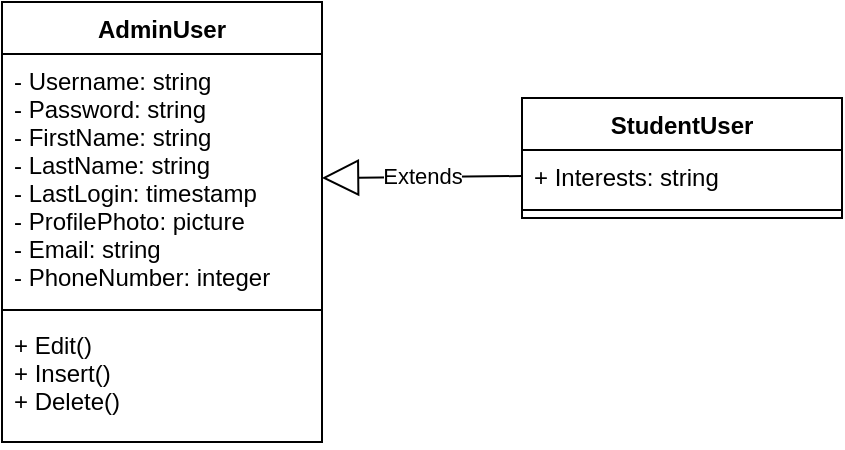 <mxfile version="10.6.7" type="github"><diagram id="EZ0TvLRl_FJyKpVmewVS" name="Page-1"><mxGraphModel dx="754" dy="467" grid="1" gridSize="10" guides="1" tooltips="1" connect="1" arrows="1" fold="1" page="1" pageScale="1" pageWidth="827" pageHeight="1169" background="none" math="0" shadow="0"><root><mxCell id="0"/><mxCell id="1" parent="0"/><mxCell id="pB6b74sO9JJKDSf5eKgj-1" value="AdminUser" style="swimlane;fontStyle=1;align=center;verticalAlign=top;childLayout=stackLayout;horizontal=1;startSize=26;horizontalStack=0;resizeParent=1;resizeParentMax=0;resizeLast=0;collapsible=1;marginBottom=0;" parent="1" vertex="1"><mxGeometry x="70" y="40" width="160" height="220" as="geometry"/></mxCell><mxCell id="pB6b74sO9JJKDSf5eKgj-2" value="- Username: string&#10;- Password: string&#10;- FirstName: string&#10;- LastName: string&#10;- LastLogin: timestamp&#10;- ProfilePhoto: picture&#10;- Email: string&#10;- PhoneNumber: integer&#10;" style="text;strokeColor=none;fillColor=none;align=left;verticalAlign=top;spacingLeft=4;spacingRight=4;overflow=hidden;rotatable=0;points=[[0,0.5],[1,0.5]];portConstraint=eastwest;" parent="pB6b74sO9JJKDSf5eKgj-1" vertex="1"><mxGeometry y="26" width="160" height="124" as="geometry"/></mxCell><mxCell id="pB6b74sO9JJKDSf5eKgj-3" value="" style="line;strokeWidth=1;fillColor=none;align=left;verticalAlign=middle;spacingTop=-1;spacingLeft=3;spacingRight=3;rotatable=0;labelPosition=right;points=[];portConstraint=eastwest;" parent="pB6b74sO9JJKDSf5eKgj-1" vertex="1"><mxGeometry y="150" width="160" height="8" as="geometry"/></mxCell><mxCell id="pB6b74sO9JJKDSf5eKgj-4" value="+ Edit()&#10;+ Insert()&#10;+ Delete()&#10;" style="text;strokeColor=none;fillColor=none;align=left;verticalAlign=top;spacingLeft=4;spacingRight=4;overflow=hidden;rotatable=0;points=[[0,0.5],[1,0.5]];portConstraint=eastwest;" parent="pB6b74sO9JJKDSf5eKgj-1" vertex="1"><mxGeometry y="158" width="160" height="62" as="geometry"/></mxCell><mxCell id="0-Y18pILD7j_gmOXSkXL-7" value="StudentUser" style="swimlane;fontStyle=1;align=center;verticalAlign=top;childLayout=stackLayout;horizontal=1;startSize=26;horizontalStack=0;resizeParent=1;resizeParentMax=0;resizeLast=0;collapsible=1;marginBottom=0;" parent="1" vertex="1"><mxGeometry x="330" y="88" width="160" height="60" as="geometry"/></mxCell><mxCell id="0-Y18pILD7j_gmOXSkXL-8" value="+ Interests: string" style="text;strokeColor=none;fillColor=none;align=left;verticalAlign=top;spacingLeft=4;spacingRight=4;overflow=hidden;rotatable=0;points=[[0,0.5],[1,0.5]];portConstraint=eastwest;" parent="0-Y18pILD7j_gmOXSkXL-7" vertex="1"><mxGeometry y="26" width="160" height="26" as="geometry"/></mxCell><mxCell id="0-Y18pILD7j_gmOXSkXL-9" value="" style="line;strokeWidth=1;fillColor=none;align=left;verticalAlign=middle;spacingTop=-1;spacingLeft=3;spacingRight=3;rotatable=0;labelPosition=right;points=[];portConstraint=eastwest;" parent="0-Y18pILD7j_gmOXSkXL-7" vertex="1"><mxGeometry y="52" width="160" height="8" as="geometry"/></mxCell><mxCell id="0-Y18pILD7j_gmOXSkXL-11" value="Extends" style="endArrow=block;endSize=16;endFill=0;html=1;exitX=0;exitY=0.5;exitDx=0;exitDy=0;entryX=1;entryY=0.5;entryDx=0;entryDy=0;" parent="1" source="0-Y18pILD7j_gmOXSkXL-8" target="pB6b74sO9JJKDSf5eKgj-2" edge="1"><mxGeometry width="160" relative="1" as="geometry"><mxPoint x="250" y="170" as="sourcePoint"/><mxPoint x="410" y="170" as="targetPoint"/></mxGeometry></mxCell></root></mxGraphModel></diagram></mxfile>